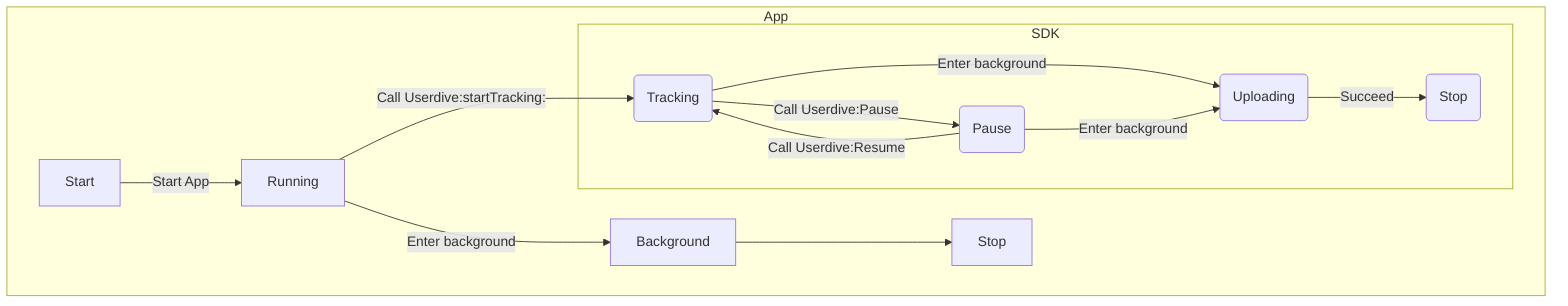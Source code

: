 graph TB
    subgraph App
    Start-->|Start App|Running
    Running-->|Call Userdive:startTracking:|T
    Running-->|Enter background|Background
    Background-->Stop
        subgraph SDK
            T(Tracking)-->|Call Userdive:Pause|P
            P(Pause)-->|Call Userdive:Resume|T
            T-->|Enter background|U(Uploading)
            P-->|Enter background|U
            U-->|Succeed|S(Stop)
        end
    end